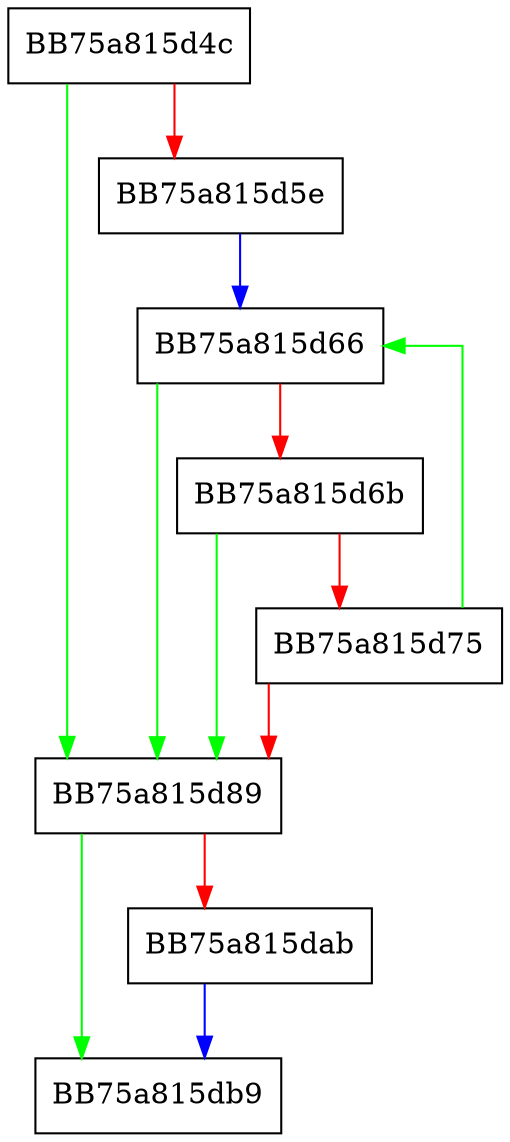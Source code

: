digraph StringCopyWorkerW {
  node [shape="box"];
  graph [splines=ortho];
  BB75a815d4c -> BB75a815d89 [color="green"];
  BB75a815d4c -> BB75a815d5e [color="red"];
  BB75a815d5e -> BB75a815d66 [color="blue"];
  BB75a815d66 -> BB75a815d89 [color="green"];
  BB75a815d66 -> BB75a815d6b [color="red"];
  BB75a815d6b -> BB75a815d89 [color="green"];
  BB75a815d6b -> BB75a815d75 [color="red"];
  BB75a815d75 -> BB75a815d66 [color="green"];
  BB75a815d75 -> BB75a815d89 [color="red"];
  BB75a815d89 -> BB75a815db9 [color="green"];
  BB75a815d89 -> BB75a815dab [color="red"];
  BB75a815dab -> BB75a815db9 [color="blue"];
}